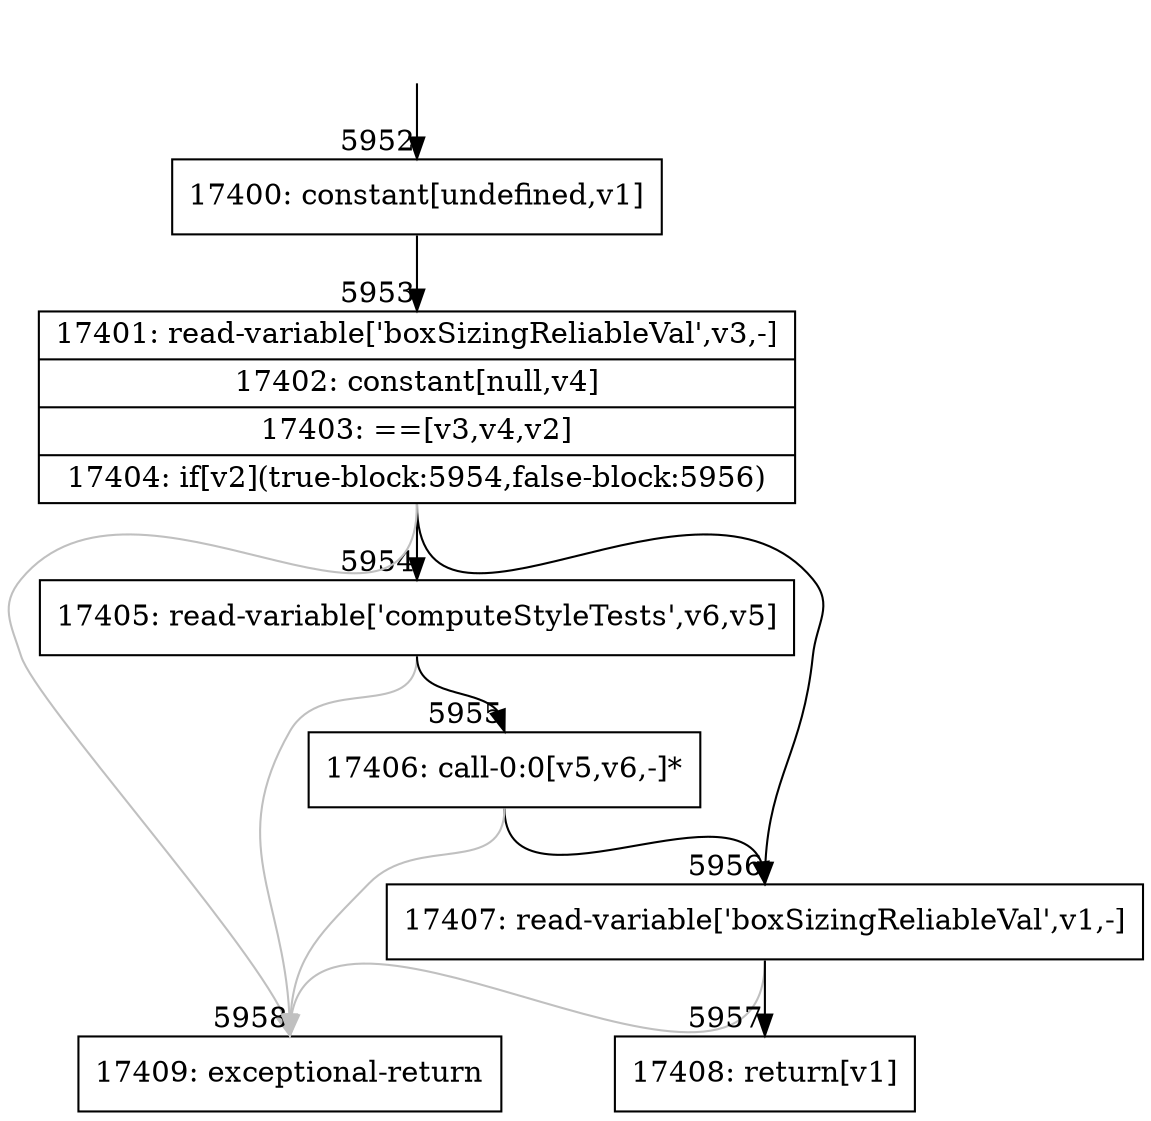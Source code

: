 digraph {
rankdir="TD"
BB_entry371[shape=none,label=""];
BB_entry371 -> BB5952 [tailport=s, headport=n, headlabel="    5952"]
BB5952 [shape=record label="{17400: constant[undefined,v1]}" ] 
BB5952 -> BB5953 [tailport=s, headport=n, headlabel="      5953"]
BB5953 [shape=record label="{17401: read-variable['boxSizingReliableVal',v3,-]|17402: constant[null,v4]|17403: ==[v3,v4,v2]|17404: if[v2](true-block:5954,false-block:5956)}" ] 
BB5953 -> BB5954 [tailport=s, headport=n, headlabel="      5954"]
BB5953 -> BB5956 [tailport=s, headport=n, headlabel="      5956"]
BB5953 -> BB5958 [tailport=s, headport=n, color=gray, headlabel="      5958"]
BB5954 [shape=record label="{17405: read-variable['computeStyleTests',v6,v5]}" ] 
BB5954 -> BB5955 [tailport=s, headport=n, headlabel="      5955"]
BB5954 -> BB5958 [tailport=s, headport=n, color=gray]
BB5955 [shape=record label="{17406: call-0:0[v5,v6,-]*}" ] 
BB5955 -> BB5956 [tailport=s, headport=n]
BB5955 -> BB5958 [tailport=s, headport=n, color=gray]
BB5956 [shape=record label="{17407: read-variable['boxSizingReliableVal',v1,-]}" ] 
BB5956 -> BB5957 [tailport=s, headport=n, headlabel="      5957"]
BB5956 -> BB5958 [tailport=s, headport=n, color=gray]
BB5957 [shape=record label="{17408: return[v1]}" ] 
BB5958 [shape=record label="{17409: exceptional-return}" ] 
}
